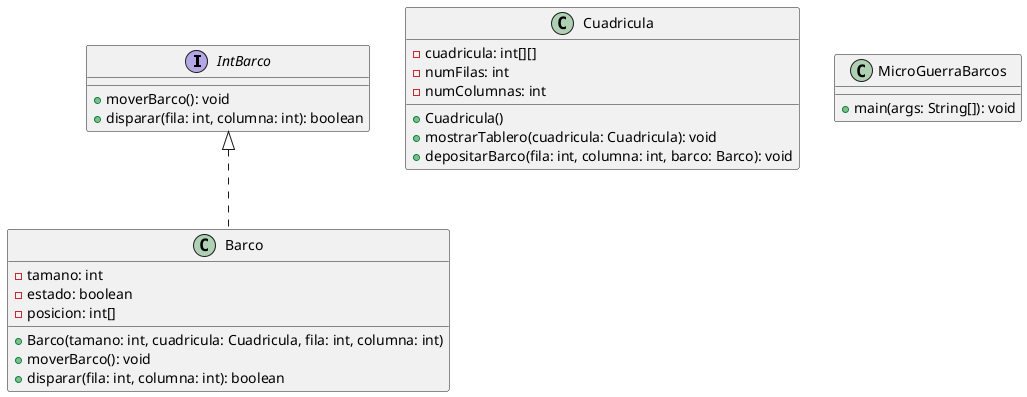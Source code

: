 
@startuml

interface IntBarco {
  + moverBarco(): void
  + disparar(fila: int, columna: int): boolean
}

class Barco implements IntBarco {
  - tamano: int
  - estado: boolean
  - posicion: int[]
  + Barco(tamano: int, cuadricula: Cuadricula, fila: int, columna: int)
  + moverBarco(): void
  + disparar(fila: int, columna: int): boolean
}

class Cuadricula {
  - cuadricula: int[][]
  - numFilas: int
  - numColumnas: int
  + Cuadricula()
  + mostrarTablero(cuadricula: Cuadricula): void
  + depositarBarco(fila: int, columna: int, barco: Barco): void
}

class MicroGuerraBarcos {
  + main(args: String[]): void
}

@enduml

